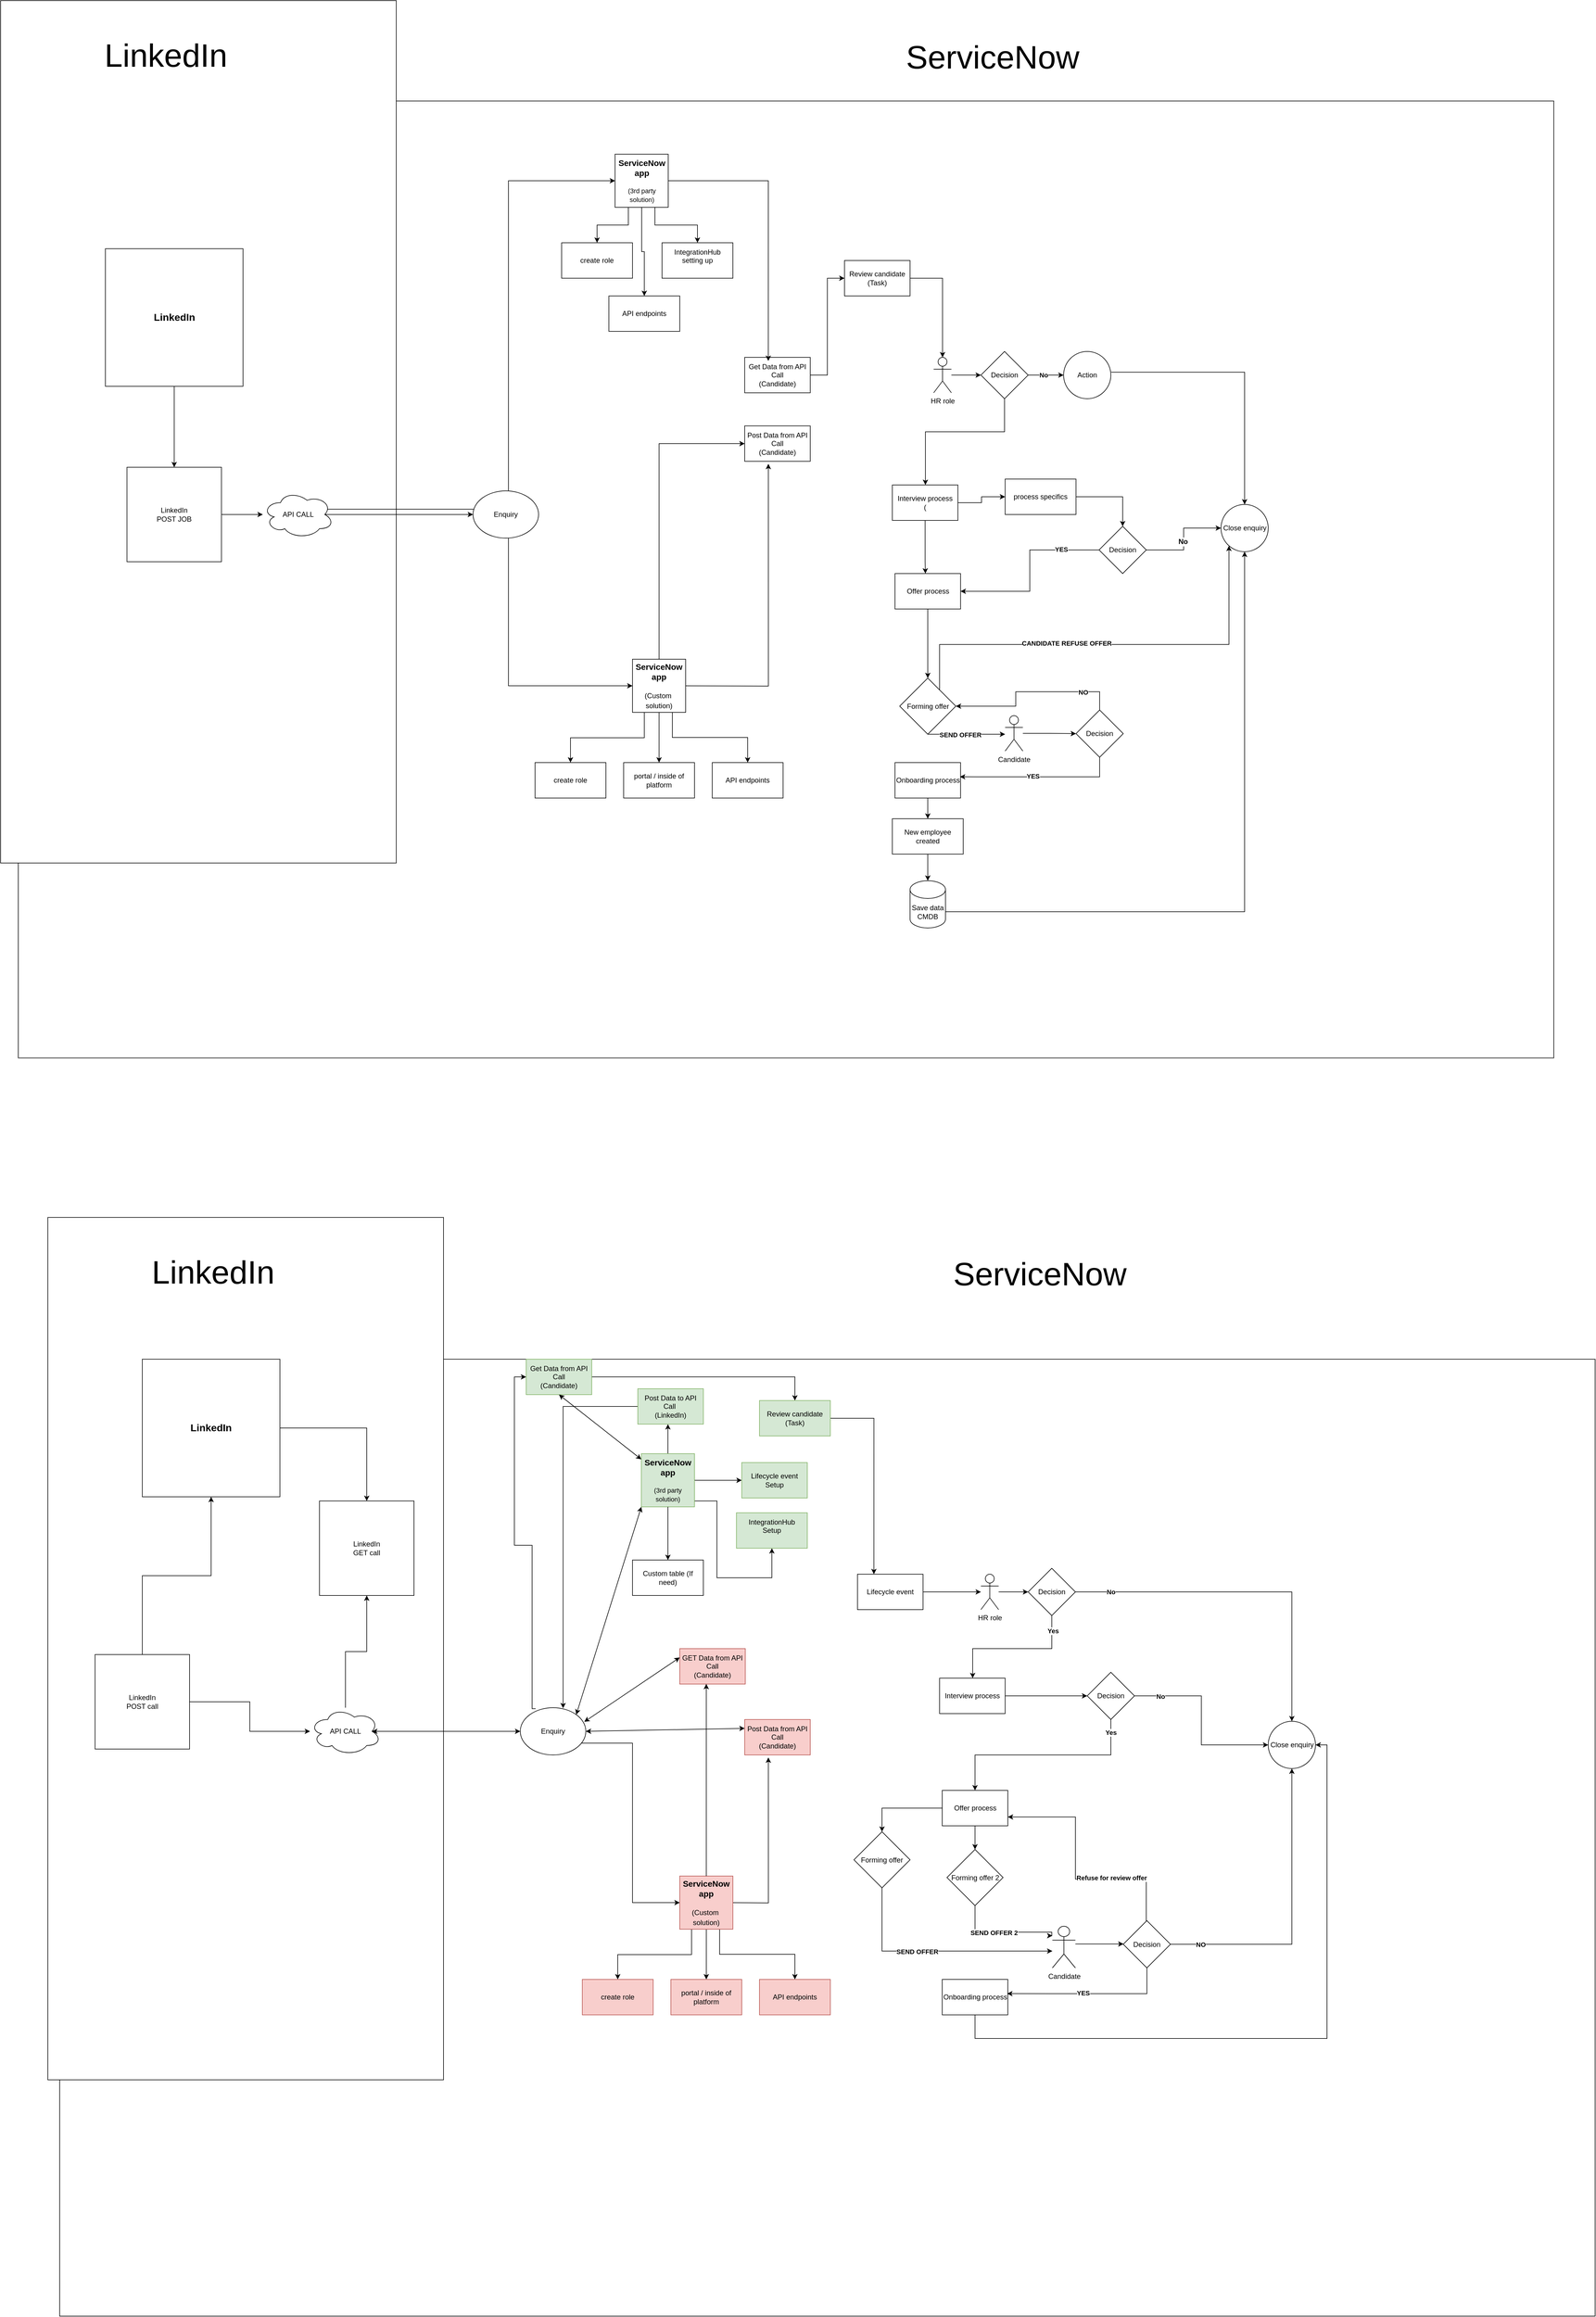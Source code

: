 <mxfile version="24.0.6" type="github">
  <diagram name="Page-1" id="X5aOQhIZP81_tIHRV2V6">
    <mxGraphModel dx="2893" dy="3366" grid="1" gridSize="10" guides="1" tooltips="1" connect="1" arrows="1" fold="1" page="1" pageScale="1" pageWidth="850" pageHeight="1100" math="0" shadow="0">
      <root>
        <mxCell id="0" />
        <mxCell id="1" parent="0" />
        <mxCell id="ArqEDXsnGxisH05dxlr8-175" value="" style="rounded=0;whiteSpace=wrap;html=1;" parent="1" vertex="1">
          <mxGeometry x="-740" y="-960" width="2600" height="1620" as="geometry" />
        </mxCell>
        <mxCell id="ArqEDXsnGxisH05dxlr8-173" value="" style="rounded=0;whiteSpace=wrap;html=1;" parent="1" vertex="1">
          <mxGeometry x="-770" y="-1130" width="670" height="1460" as="geometry" />
        </mxCell>
        <mxCell id="ArqEDXsnGxisH05dxlr8-56" style="edgeStyle=orthogonalEdgeStyle;rounded=0;orthogonalLoop=1;jettySize=auto;html=1;entryX=0.5;entryY=0;entryDx=0;entryDy=0;" parent="1" source="ArqEDXsnGxisH05dxlr8-54" target="ArqEDXsnGxisH05dxlr8-55" edge="1">
          <mxGeometry relative="1" as="geometry" />
        </mxCell>
        <mxCell id="ArqEDXsnGxisH05dxlr8-54" value="&lt;b&gt;&lt;font style=&quot;font-size: 17px;&quot;&gt;LinkedIn&lt;/font&gt;&lt;/b&gt;" style="whiteSpace=wrap;html=1;aspect=fixed;" parent="1" vertex="1">
          <mxGeometry x="-592.5" y="-710" width="233" height="233" as="geometry" />
        </mxCell>
        <mxCell id="ArqEDXsnGxisH05dxlr8-58" style="edgeStyle=orthogonalEdgeStyle;rounded=0;orthogonalLoop=1;jettySize=auto;html=1;" parent="1" source="ArqEDXsnGxisH05dxlr8-55" target="ArqEDXsnGxisH05dxlr8-57" edge="1">
          <mxGeometry relative="1" as="geometry" />
        </mxCell>
        <mxCell id="ArqEDXsnGxisH05dxlr8-55" value="LinkedIn&lt;br&gt;POST JOB" style="whiteSpace=wrap;html=1;aspect=fixed;" parent="1" vertex="1">
          <mxGeometry x="-556" y="-340" width="160" height="160" as="geometry" />
        </mxCell>
        <mxCell id="ArqEDXsnGxisH05dxlr8-163" style="edgeStyle=orthogonalEdgeStyle;rounded=0;orthogonalLoop=1;jettySize=auto;html=1;exitX=0.5;exitY=1;exitDx=0;exitDy=0;entryX=0.5;entryY=0;entryDx=0;entryDy=0;" parent="1" source="mtBoOplwOCALDo4XDjLK-2" target="ArqEDXsnGxisH05dxlr8-90" edge="1">
          <mxGeometry relative="1" as="geometry">
            <Array as="points">
              <mxPoint x="320" y="75" />
              <mxPoint x="320" y="118" />
              <mxPoint x="195" y="118" />
            </Array>
          </mxGeometry>
        </mxCell>
        <mxCell id="ArqEDXsnGxisH05dxlr8-164" style="edgeStyle=orthogonalEdgeStyle;rounded=0;orthogonalLoop=1;jettySize=auto;html=1;exitX=0.5;exitY=1;exitDx=0;exitDy=0;entryX=0.5;entryY=0;entryDx=0;entryDy=0;" parent="1" source="mtBoOplwOCALDo4XDjLK-2" target="ArqEDXsnGxisH05dxlr8-156" edge="1">
          <mxGeometry relative="1" as="geometry" />
        </mxCell>
        <mxCell id="ArqEDXsnGxisH05dxlr8-165" style="edgeStyle=orthogonalEdgeStyle;rounded=0;orthogonalLoop=1;jettySize=auto;html=1;exitX=0.75;exitY=1;exitDx=0;exitDy=0;entryX=0.5;entryY=0;entryDx=0;entryDy=0;" parent="1" source="mtBoOplwOCALDo4XDjLK-2" target="ArqEDXsnGxisH05dxlr8-158" edge="1">
          <mxGeometry relative="1" as="geometry" />
        </mxCell>
        <mxCell id="ArqEDXsnGxisH05dxlr8-186" style="edgeStyle=orthogonalEdgeStyle;rounded=0;orthogonalLoop=1;jettySize=auto;html=1;entryX=0.361;entryY=1.071;entryDx=0;entryDy=0;entryPerimeter=0;" parent="1" target="ArqEDXsnGxisH05dxlr8-234" edge="1">
          <mxGeometry relative="1" as="geometry">
            <mxPoint x="376" y="30" as="sourcePoint" />
            <mxPoint x="531.5" y="-466" as="targetPoint" />
          </mxGeometry>
        </mxCell>
        <mxCell id="ArqEDXsnGxisH05dxlr8-235" style="edgeStyle=orthogonalEdgeStyle;rounded=0;orthogonalLoop=1;jettySize=auto;html=1;exitX=0.5;exitY=0;exitDx=0;exitDy=0;entryX=0;entryY=0.5;entryDx=0;entryDy=0;" parent="1" source="mtBoOplwOCALDo4XDjLK-2" target="ArqEDXsnGxisH05dxlr8-234" edge="1">
          <mxGeometry relative="1" as="geometry" />
        </mxCell>
        <mxCell id="mtBoOplwOCALDo4XDjLK-2" value="&lt;b&gt;&lt;font style=&quot;font-size: 14px;&quot;&gt;ServiceNow app&lt;br&gt;&lt;br&gt;&lt;/font&gt;&lt;/b&gt;(Custom&amp;nbsp;&lt;br style=&quot;border-color: var(--border-color);&quot;&gt;solution)&lt;b&gt;&lt;font style=&quot;font-size: 14px;&quot;&gt;&lt;br&gt;&lt;/font&gt;&lt;/b&gt;" style="whiteSpace=wrap;html=1;aspect=fixed;" parent="1" vertex="1">
          <mxGeometry x="300" y="-15" width="90" height="90" as="geometry" />
        </mxCell>
        <mxCell id="ArqEDXsnGxisH05dxlr8-59" style="edgeStyle=orthogonalEdgeStyle;rounded=0;orthogonalLoop=1;jettySize=auto;html=1;entryX=0;entryY=0.5;entryDx=0;entryDy=0;exitX=0.875;exitY=0.5;exitDx=0;exitDy=0;exitPerimeter=0;" parent="1" source="ArqEDXsnGxisH05dxlr8-176" target="mtBoOplwOCALDo4XDjLK-2" edge="1">
          <mxGeometry relative="1" as="geometry">
            <Array as="points">
              <mxPoint x="90" y="-260" />
              <mxPoint x="90" y="30" />
            </Array>
          </mxGeometry>
        </mxCell>
        <mxCell id="ArqEDXsnGxisH05dxlr8-166" style="edgeStyle=orthogonalEdgeStyle;rounded=0;orthogonalLoop=1;jettySize=auto;html=1;exitX=0.4;exitY=0.1;exitDx=0;exitDy=0;exitPerimeter=0;entryX=0;entryY=0.5;entryDx=0;entryDy=0;" parent="1" source="ArqEDXsnGxisH05dxlr8-57" target="ArqEDXsnGxisH05dxlr8-66" edge="1">
          <mxGeometry relative="1" as="geometry">
            <Array as="points">
              <mxPoint x="90" y="-269" />
              <mxPoint x="90" y="-825" />
            </Array>
          </mxGeometry>
        </mxCell>
        <mxCell id="ArqEDXsnGxisH05dxlr8-57" value="API CALL" style="ellipse;shape=cloud;whiteSpace=wrap;html=1;" parent="1" vertex="1">
          <mxGeometry x="-326" y="-300" width="120" height="80" as="geometry" />
        </mxCell>
        <mxCell id="ArqEDXsnGxisH05dxlr8-160" style="edgeStyle=orthogonalEdgeStyle;rounded=0;orthogonalLoop=1;jettySize=auto;html=1;exitX=0.25;exitY=1;exitDx=0;exitDy=0;entryX=0.5;entryY=0;entryDx=0;entryDy=0;" parent="1" source="ArqEDXsnGxisH05dxlr8-66" target="ArqEDXsnGxisH05dxlr8-154" edge="1">
          <mxGeometry relative="1" as="geometry" />
        </mxCell>
        <mxCell id="ArqEDXsnGxisH05dxlr8-161" style="edgeStyle=orthogonalEdgeStyle;rounded=0;orthogonalLoop=1;jettySize=auto;html=1;exitX=0.75;exitY=1;exitDx=0;exitDy=0;entryX=0.5;entryY=0;entryDx=0;entryDy=0;" parent="1" source="ArqEDXsnGxisH05dxlr8-66" target="ArqEDXsnGxisH05dxlr8-157" edge="1">
          <mxGeometry relative="1" as="geometry" />
        </mxCell>
        <mxCell id="ArqEDXsnGxisH05dxlr8-162" style="edgeStyle=orthogonalEdgeStyle;rounded=0;orthogonalLoop=1;jettySize=auto;html=1;exitX=0.5;exitY=1;exitDx=0;exitDy=0;entryX=0.5;entryY=0;entryDx=0;entryDy=0;" parent="1" source="ArqEDXsnGxisH05dxlr8-66" target="ArqEDXsnGxisH05dxlr8-159" edge="1">
          <mxGeometry relative="1" as="geometry" />
        </mxCell>
        <mxCell id="ArqEDXsnGxisH05dxlr8-66" value="&lt;font style=&quot;&quot;&gt;&lt;b style=&quot;font-size: 14px;&quot;&gt;ServiceNow app&lt;/b&gt;&lt;br&gt;&lt;br&gt;&lt;font style=&quot;font-size: 11px;&quot;&gt;(3rd party solution)&lt;/font&gt;&lt;br&gt;&lt;/font&gt;" style="whiteSpace=wrap;html=1;aspect=fixed;" parent="1" vertex="1">
          <mxGeometry x="270.5" y="-870" width="90" height="90" as="geometry" />
        </mxCell>
        <mxCell id="ArqEDXsnGxisH05dxlr8-95" value="" style="edgeStyle=orthogonalEdgeStyle;rounded=0;orthogonalLoop=1;jettySize=auto;html=1;" parent="1" source="ArqEDXsnGxisH05dxlr8-74" target="ArqEDXsnGxisH05dxlr8-94" edge="1">
          <mxGeometry relative="1" as="geometry" />
        </mxCell>
        <mxCell id="ArqEDXsnGxisH05dxlr8-74" value="Interview process&lt;br&gt;(" style="whiteSpace=wrap;html=1;" parent="1" vertex="1">
          <mxGeometry x="740" y="-310" width="111" height="60" as="geometry" />
        </mxCell>
        <mxCell id="ArqEDXsnGxisH05dxlr8-195" value="" style="edgeStyle=orthogonalEdgeStyle;rounded=0;orthogonalLoop=1;jettySize=auto;html=1;" parent="1" source="ArqEDXsnGxisH05dxlr8-199" target="ArqEDXsnGxisH05dxlr8-194" edge="1">
          <mxGeometry relative="1" as="geometry" />
        </mxCell>
        <mxCell id="ArqEDXsnGxisH05dxlr8-83" value="" style="edgeStyle=orthogonalEdgeStyle;rounded=0;orthogonalLoop=1;jettySize=auto;html=1;" parent="1" source="ArqEDXsnGxisH05dxlr8-79" target="ArqEDXsnGxisH05dxlr8-82" edge="1">
          <mxGeometry relative="1" as="geometry" />
        </mxCell>
        <mxCell id="ArqEDXsnGxisH05dxlr8-79" value="Onboarding process" style="whiteSpace=wrap;html=1;" parent="1" vertex="1">
          <mxGeometry x="744.5" y="160" width="111" height="60" as="geometry" />
        </mxCell>
        <mxCell id="ArqEDXsnGxisH05dxlr8-85" value="" style="edgeStyle=orthogonalEdgeStyle;rounded=0;orthogonalLoop=1;jettySize=auto;html=1;entryX=0.5;entryY=1;entryDx=0;entryDy=0;exitX=1;exitY=0;exitDx=0;exitDy=52.5;exitPerimeter=0;" parent="1" source="ArqEDXsnGxisH05dxlr8-231" target="ArqEDXsnGxisH05dxlr8-84" edge="1">
          <mxGeometry relative="1" as="geometry">
            <mxPoint x="861" y="235" as="sourcePoint" />
            <mxPoint x="1336.5" y="-145" as="targetPoint" />
            <Array as="points">
              <mxPoint x="1337" y="412" />
            </Array>
          </mxGeometry>
        </mxCell>
        <mxCell id="ArqEDXsnGxisH05dxlr8-232" style="edgeStyle=orthogonalEdgeStyle;rounded=0;orthogonalLoop=1;jettySize=auto;html=1;" parent="1" source="ArqEDXsnGxisH05dxlr8-82" target="ArqEDXsnGxisH05dxlr8-231" edge="1">
          <mxGeometry relative="1" as="geometry" />
        </mxCell>
        <mxCell id="ArqEDXsnGxisH05dxlr8-82" value="New employee created" style="whiteSpace=wrap;html=1;" parent="1" vertex="1">
          <mxGeometry x="740" y="255" width="120" height="60" as="geometry" />
        </mxCell>
        <mxCell id="ArqEDXsnGxisH05dxlr8-84" value="Close enquiry" style="ellipse;whiteSpace=wrap;html=1;" parent="1" vertex="1">
          <mxGeometry x="1296.5" y="-277" width="80" height="80" as="geometry" />
        </mxCell>
        <mxCell id="ArqEDXsnGxisH05dxlr8-90" value="create role" style="whiteSpace=wrap;html=1;" parent="1" vertex="1">
          <mxGeometry x="135" y="160" width="120" height="60" as="geometry" />
        </mxCell>
        <mxCell id="ArqEDXsnGxisH05dxlr8-112" value="" style="edgeStyle=orthogonalEdgeStyle;rounded=0;orthogonalLoop=1;jettySize=auto;html=1;" parent="1" source="ArqEDXsnGxisH05dxlr8-94" target="ArqEDXsnGxisH05dxlr8-111" edge="1">
          <mxGeometry relative="1" as="geometry" />
        </mxCell>
        <mxCell id="ArqEDXsnGxisH05dxlr8-94" value="process specifics" style="whiteSpace=wrap;html=1;" parent="1" vertex="1">
          <mxGeometry x="931" y="-320" width="120" height="60" as="geometry" />
        </mxCell>
        <mxCell id="CUhKIX5i8bV8EMcUz8de-1" style="edgeStyle=orthogonalEdgeStyle;rounded=0;orthogonalLoop=1;jettySize=auto;html=1;" edge="1" parent="1" source="ArqEDXsnGxisH05dxlr8-97" target="ArqEDXsnGxisH05dxlr8-74">
          <mxGeometry relative="1" as="geometry">
            <Array as="points">
              <mxPoint x="930" y="-400" />
              <mxPoint x="796" y="-400" />
            </Array>
          </mxGeometry>
        </mxCell>
        <mxCell id="ArqEDXsnGxisH05dxlr8-97" value="Decision" style="rhombus;whiteSpace=wrap;html=1;" parent="1" vertex="1">
          <mxGeometry x="890" y="-536" width="80" height="80" as="geometry" />
        </mxCell>
        <mxCell id="ArqEDXsnGxisH05dxlr8-109" style="edgeStyle=orthogonalEdgeStyle;rounded=0;orthogonalLoop=1;jettySize=auto;html=1;exitX=1.008;exitY=0.439;exitDx=0;exitDy=0;entryX=0.5;entryY=0;entryDx=0;entryDy=0;exitPerimeter=0;" parent="1" source="ArqEDXsnGxisH05dxlr8-99" edge="1">
          <mxGeometry relative="1" as="geometry">
            <mxPoint x="1123.004" y="-447.716" as="sourcePoint" />
            <mxPoint x="1336.5" y="-277" as="targetPoint" />
            <Array as="points">
              <mxPoint x="1336.5" y="-501" />
            </Array>
          </mxGeometry>
        </mxCell>
        <mxCell id="ArqEDXsnGxisH05dxlr8-99" value="Action" style="ellipse;whiteSpace=wrap;html=1;" parent="1" vertex="1">
          <mxGeometry x="1030" y="-536" width="80" height="80" as="geometry" />
        </mxCell>
        <mxCell id="ArqEDXsnGxisH05dxlr8-113" style="edgeStyle=orthogonalEdgeStyle;rounded=0;orthogonalLoop=1;jettySize=auto;html=1;entryX=0;entryY=0.5;entryDx=0;entryDy=0;" parent="1" source="ArqEDXsnGxisH05dxlr8-111" target="ArqEDXsnGxisH05dxlr8-84" edge="1">
          <mxGeometry relative="1" as="geometry">
            <mxPoint x="1225.5" y="-237" as="targetPoint" />
          </mxGeometry>
        </mxCell>
        <mxCell id="ArqEDXsnGxisH05dxlr8-115" value="&lt;font style=&quot;font-size: 12px;&quot;&gt;&lt;b&gt;No&lt;/b&gt;&lt;/font&gt;" style="edgeLabel;html=1;align=center;verticalAlign=middle;resizable=0;points=[];" parent="ArqEDXsnGxisH05dxlr8-113" vertex="1" connectable="0">
          <mxGeometry x="-0.047" y="2" relative="1" as="geometry">
            <mxPoint as="offset" />
          </mxGeometry>
        </mxCell>
        <mxCell id="ArqEDXsnGxisH05dxlr8-196" style="edgeStyle=orthogonalEdgeStyle;rounded=0;orthogonalLoop=1;jettySize=auto;html=1;entryX=1;entryY=0.5;entryDx=0;entryDy=0;" parent="1" source="ArqEDXsnGxisH05dxlr8-111" target="ArqEDXsnGxisH05dxlr8-207" edge="1">
          <mxGeometry relative="1" as="geometry" />
        </mxCell>
        <mxCell id="ArqEDXsnGxisH05dxlr8-197" value="&lt;b&gt;YES&lt;/b&gt;" style="edgeLabel;html=1;align=center;verticalAlign=middle;resizable=0;points=[];" parent="ArqEDXsnGxisH05dxlr8-196" vertex="1" connectable="0">
          <mxGeometry x="-0.576" y="-1" relative="1" as="geometry">
            <mxPoint as="offset" />
          </mxGeometry>
        </mxCell>
        <mxCell id="ArqEDXsnGxisH05dxlr8-111" value="Decision" style="rhombus;whiteSpace=wrap;html=1;" parent="1" vertex="1">
          <mxGeometry x="1090" y="-240" width="80" height="80" as="geometry" />
        </mxCell>
        <mxCell id="ArqEDXsnGxisH05dxlr8-154" value="create role" style="whiteSpace=wrap;html=1;" parent="1" vertex="1">
          <mxGeometry x="180" y="-720" width="120" height="60" as="geometry" />
        </mxCell>
        <mxCell id="ArqEDXsnGxisH05dxlr8-156" value="portal / inside of platform" style="whiteSpace=wrap;html=1;" parent="1" vertex="1">
          <mxGeometry x="285" y="160" width="120" height="60" as="geometry" />
        </mxCell>
        <mxCell id="ArqEDXsnGxisH05dxlr8-157" value="IntegrationHub &lt;br&gt;setting up&lt;div&gt;&lt;br/&gt;&lt;/div&gt;" style="whiteSpace=wrap;html=1;" parent="1" vertex="1">
          <mxGeometry x="350" y="-720" width="120" height="60" as="geometry" />
        </mxCell>
        <mxCell id="ArqEDXsnGxisH05dxlr8-158" value="API endpoints" style="whiteSpace=wrap;html=1;" parent="1" vertex="1">
          <mxGeometry x="435" y="160" width="120" height="60" as="geometry" />
        </mxCell>
        <mxCell id="ArqEDXsnGxisH05dxlr8-159" value="API endpoints" style="whiteSpace=wrap;html=1;" parent="1" vertex="1">
          <mxGeometry x="260" y="-630" width="120" height="60" as="geometry" />
        </mxCell>
        <mxCell id="ArqEDXsnGxisH05dxlr8-168" value="" style="edgeStyle=orthogonalEdgeStyle;rounded=0;orthogonalLoop=1;jettySize=auto;html=1;fontStyle=1" parent="1" source="ArqEDXsnGxisH05dxlr8-97" target="ArqEDXsnGxisH05dxlr8-99" edge="1">
          <mxGeometry relative="1" as="geometry">
            <mxPoint x="970" y="-496" as="sourcePoint" />
            <mxPoint x="1030" y="-496" as="targetPoint" />
            <Array as="points">
              <mxPoint x="910" y="-496" />
            </Array>
          </mxGeometry>
        </mxCell>
        <mxCell id="ArqEDXsnGxisH05dxlr8-169" value="&lt;b&gt;No&lt;/b&gt;" style="edgeLabel;html=1;align=center;verticalAlign=middle;resizable=0;points=[];" parent="ArqEDXsnGxisH05dxlr8-168" vertex="1" connectable="0">
          <mxGeometry x="-0.15" relative="1" as="geometry">
            <mxPoint as="offset" />
          </mxGeometry>
        </mxCell>
        <mxCell id="ArqEDXsnGxisH05dxlr8-170" value="&lt;font style=&quot;font-size: 55px;&quot;&gt;LinkedIn&lt;br&gt;&lt;br&gt;&lt;/font&gt;" style="text;html=1;align=center;verticalAlign=middle;whiteSpace=wrap;rounded=0;" parent="1" vertex="1">
          <mxGeometry x="-520" y="-1020" width="60" height="30" as="geometry" />
        </mxCell>
        <mxCell id="ArqEDXsnGxisH05dxlr8-171" value="&lt;font style=&quot;font-size: 55px;&quot;&gt;ServiceNow&lt;/font&gt;" style="text;html=1;align=center;verticalAlign=middle;whiteSpace=wrap;rounded=0;" parent="1" vertex="1">
          <mxGeometry x="880" y="-1050" width="60" height="30" as="geometry" />
        </mxCell>
        <mxCell id="ArqEDXsnGxisH05dxlr8-177" value="" style="edgeStyle=orthogonalEdgeStyle;rounded=0;orthogonalLoop=1;jettySize=auto;html=1;entryX=0;entryY=0.5;entryDx=0;entryDy=0;exitX=0.875;exitY=0.5;exitDx=0;exitDy=0;exitPerimeter=0;" parent="1" source="ArqEDXsnGxisH05dxlr8-57" target="ArqEDXsnGxisH05dxlr8-176" edge="1">
          <mxGeometry relative="1" as="geometry">
            <mxPoint x="-221" y="-260" as="sourcePoint" />
            <mxPoint x="300" y="30" as="targetPoint" />
            <Array as="points" />
          </mxGeometry>
        </mxCell>
        <mxCell id="ArqEDXsnGxisH05dxlr8-176" value="Enquiry" style="ellipse;whiteSpace=wrap;html=1;" parent="1" vertex="1">
          <mxGeometry x="30" y="-300" width="111" height="80" as="geometry" />
        </mxCell>
        <mxCell id="ArqEDXsnGxisH05dxlr8-190" style="edgeStyle=orthogonalEdgeStyle;rounded=0;orthogonalLoop=1;jettySize=auto;html=1;" parent="1" source="ArqEDXsnGxisH05dxlr8-72" target="ArqEDXsnGxisH05dxlr8-188" edge="1">
          <mxGeometry relative="1" as="geometry" />
        </mxCell>
        <mxCell id="ArqEDXsnGxisH05dxlr8-72" value="Review candidate&lt;br&gt;(Task)" style="whiteSpace=wrap;html=1;" parent="1" vertex="1">
          <mxGeometry x="659" y="-690" width="111" height="60" as="geometry" />
        </mxCell>
        <mxCell id="ArqEDXsnGxisH05dxlr8-187" style="edgeStyle=orthogonalEdgeStyle;rounded=0;orthogonalLoop=1;jettySize=auto;html=1;entryX=0;entryY=0.5;entryDx=0;entryDy=0;" parent="1" source="ArqEDXsnGxisH05dxlr8-181" target="ArqEDXsnGxisH05dxlr8-72" edge="1">
          <mxGeometry relative="1" as="geometry" />
        </mxCell>
        <mxCell id="ArqEDXsnGxisH05dxlr8-181" value="Get Data from API Call&lt;br&gt;(Candidate)" style="whiteSpace=wrap;html=1;" parent="1" vertex="1">
          <mxGeometry x="490" y="-526" width="111" height="60" as="geometry" />
        </mxCell>
        <mxCell id="ArqEDXsnGxisH05dxlr8-182" style="edgeStyle=orthogonalEdgeStyle;rounded=0;orthogonalLoop=1;jettySize=auto;html=1;entryX=0.36;entryY=0.1;entryDx=0;entryDy=0;entryPerimeter=0;" parent="1" source="ArqEDXsnGxisH05dxlr8-66" target="ArqEDXsnGxisH05dxlr8-181" edge="1">
          <mxGeometry relative="1" as="geometry" />
        </mxCell>
        <mxCell id="ArqEDXsnGxisH05dxlr8-191" style="edgeStyle=orthogonalEdgeStyle;rounded=0;orthogonalLoop=1;jettySize=auto;html=1;entryX=0;entryY=0.5;entryDx=0;entryDy=0;" parent="1" source="ArqEDXsnGxisH05dxlr8-188" target="ArqEDXsnGxisH05dxlr8-97" edge="1">
          <mxGeometry relative="1" as="geometry" />
        </mxCell>
        <mxCell id="ArqEDXsnGxisH05dxlr8-188" value="HR role" style="shape=umlActor;verticalLabelPosition=bottom;verticalAlign=top;html=1;outlineConnect=0;" parent="1" vertex="1">
          <mxGeometry x="810" y="-526" width="30" height="60" as="geometry" />
        </mxCell>
        <mxCell id="ArqEDXsnGxisH05dxlr8-216" style="edgeStyle=orthogonalEdgeStyle;rounded=0;orthogonalLoop=1;jettySize=auto;html=1;entryX=0.99;entryY=0.401;entryDx=0;entryDy=0;entryPerimeter=0;" parent="1" source="ArqEDXsnGxisH05dxlr8-194" target="ArqEDXsnGxisH05dxlr8-79" edge="1">
          <mxGeometry relative="1" as="geometry">
            <mxPoint x="855.5" y="118" as="targetPoint" />
            <Array as="points">
              <mxPoint x="1091" y="184" />
            </Array>
          </mxGeometry>
        </mxCell>
        <mxCell id="ArqEDXsnGxisH05dxlr8-217" value="&lt;b style=&quot;border-color: var(--border-color);&quot;&gt;YES&lt;/b&gt;" style="edgeLabel;html=1;align=center;verticalAlign=middle;resizable=0;points=[];" parent="ArqEDXsnGxisH05dxlr8-216" vertex="1" connectable="0">
          <mxGeometry x="0.085" y="-1" relative="1" as="geometry">
            <mxPoint as="offset" />
          </mxGeometry>
        </mxCell>
        <mxCell id="ArqEDXsnGxisH05dxlr8-228" style="edgeStyle=orthogonalEdgeStyle;rounded=0;orthogonalLoop=1;jettySize=auto;html=1;entryX=1;entryY=0.5;entryDx=0;entryDy=0;" parent="1" source="ArqEDXsnGxisH05dxlr8-194" target="ArqEDXsnGxisH05dxlr8-213" edge="1">
          <mxGeometry relative="1" as="geometry">
            <Array as="points">
              <mxPoint x="1091" y="40" />
              <mxPoint x="949" y="40" />
              <mxPoint x="949" y="65" />
            </Array>
          </mxGeometry>
        </mxCell>
        <mxCell id="ArqEDXsnGxisH05dxlr8-229" value="&lt;b&gt;NO&lt;/b&gt;" style="edgeLabel;html=1;align=center;verticalAlign=middle;resizable=0;points=[];" parent="ArqEDXsnGxisH05dxlr8-228" vertex="1" connectable="0">
          <mxGeometry x="-0.602" y="1" relative="1" as="geometry">
            <mxPoint as="offset" />
          </mxGeometry>
        </mxCell>
        <mxCell id="ArqEDXsnGxisH05dxlr8-194" value="Decision" style="rhombus;whiteSpace=wrap;html=1;" parent="1" vertex="1">
          <mxGeometry x="1051" y="71" width="80" height="80" as="geometry" />
        </mxCell>
        <mxCell id="ArqEDXsnGxisH05dxlr8-199" value="Candidate" style="shape=umlActor;verticalLabelPosition=bottom;verticalAlign=top;html=1;outlineConnect=0;" parent="1" vertex="1">
          <mxGeometry x="931" y="80.5" width="30" height="60" as="geometry" />
        </mxCell>
        <mxCell id="ArqEDXsnGxisH05dxlr8-208" value="" style="edgeStyle=orthogonalEdgeStyle;rounded=0;orthogonalLoop=1;jettySize=auto;html=1;" parent="1" source="ArqEDXsnGxisH05dxlr8-74" target="ArqEDXsnGxisH05dxlr8-207" edge="1">
          <mxGeometry relative="1" as="geometry">
            <mxPoint x="800" y="-207" as="sourcePoint" />
            <mxPoint x="800" y="-70" as="targetPoint" />
            <Array as="points">
              <mxPoint x="796" y="-180" />
              <mxPoint x="796" y="-180" />
            </Array>
          </mxGeometry>
        </mxCell>
        <mxCell id="ArqEDXsnGxisH05dxlr8-214" style="edgeStyle=orthogonalEdgeStyle;rounded=0;orthogonalLoop=1;jettySize=auto;html=1;entryX=0.5;entryY=0;entryDx=0;entryDy=0;" parent="1" source="ArqEDXsnGxisH05dxlr8-207" target="ArqEDXsnGxisH05dxlr8-213" edge="1">
          <mxGeometry relative="1" as="geometry">
            <Array as="points">
              <mxPoint x="800" y="-40" />
              <mxPoint x="800" y="-40" />
            </Array>
          </mxGeometry>
        </mxCell>
        <mxCell id="ArqEDXsnGxisH05dxlr8-207" value="Offer process" style="whiteSpace=wrap;html=1;" parent="1" vertex="1">
          <mxGeometry x="744.5" y="-160" width="111" height="60" as="geometry" />
        </mxCell>
        <mxCell id="ArqEDXsnGxisH05dxlr8-215" style="edgeStyle=orthogonalEdgeStyle;rounded=0;orthogonalLoop=1;jettySize=auto;html=1;exitX=0.5;exitY=1;exitDx=0;exitDy=0;" parent="1" source="ArqEDXsnGxisH05dxlr8-213" target="ArqEDXsnGxisH05dxlr8-199" edge="1">
          <mxGeometry relative="1" as="geometry">
            <mxPoint x="847.5" y="89.5" as="sourcePoint" />
            <Array as="points">
              <mxPoint x="900" y="112" />
              <mxPoint x="900" y="112" />
            </Array>
          </mxGeometry>
        </mxCell>
        <mxCell id="ArqEDXsnGxisH05dxlr8-226" value="&lt;b&gt;SEND OFFER&lt;/b&gt;" style="edgeLabel;html=1;align=center;verticalAlign=middle;resizable=0;points=[];" parent="ArqEDXsnGxisH05dxlr8-215" vertex="1" connectable="0">
          <mxGeometry x="-0.16" y="-1" relative="1" as="geometry">
            <mxPoint as="offset" />
          </mxGeometry>
        </mxCell>
        <mxCell id="ArqEDXsnGxisH05dxlr8-213" value="Forming offer" style="rhombus;whiteSpace=wrap;html=1;" parent="1" vertex="1">
          <mxGeometry x="752.5" y="17" width="95" height="95" as="geometry" />
        </mxCell>
        <mxCell id="ArqEDXsnGxisH05dxlr8-221" style="edgeStyle=orthogonalEdgeStyle;rounded=0;orthogonalLoop=1;jettySize=auto;html=1;" parent="1" source="ArqEDXsnGxisH05dxlr8-213" target="ArqEDXsnGxisH05dxlr8-84" edge="1">
          <mxGeometry relative="1" as="geometry">
            <mxPoint x="960" y="-40" as="sourcePoint" />
            <Array as="points">
              <mxPoint x="820" y="-40" />
              <mxPoint x="1310" y="-40" />
            </Array>
          </mxGeometry>
        </mxCell>
        <mxCell id="ArqEDXsnGxisH05dxlr8-222" value="&lt;b&gt;CANDIDATE REFUSE OFFER&lt;/b&gt;" style="edgeLabel;html=1;align=center;verticalAlign=middle;resizable=0;points=[];" parent="ArqEDXsnGxisH05dxlr8-221" vertex="1" connectable="0">
          <mxGeometry x="-0.492" y="2" relative="1" as="geometry">
            <mxPoint x="105" as="offset" />
          </mxGeometry>
        </mxCell>
        <mxCell id="ArqEDXsnGxisH05dxlr8-231" value="Save data CMDB" style="shape=cylinder3;whiteSpace=wrap;html=1;boundedLbl=1;backgroundOutline=1;size=15;" parent="1" vertex="1">
          <mxGeometry x="770" y="360" width="60" height="80" as="geometry" />
        </mxCell>
        <mxCell id="ArqEDXsnGxisH05dxlr8-234" value="Post Data from API Call&lt;br&gt;(Candidate)" style="whiteSpace=wrap;html=1;" parent="1" vertex="1">
          <mxGeometry x="490" y="-410" width="111" height="60" as="geometry" />
        </mxCell>
        <mxCell id="CUhKIX5i8bV8EMcUz8de-5" value="" style="rounded=0;whiteSpace=wrap;html=1;" vertex="1" parent="1">
          <mxGeometry x="-670" y="1170" width="2600" height="1620" as="geometry" />
        </mxCell>
        <mxCell id="CUhKIX5i8bV8EMcUz8de-6" value="" style="rounded=0;whiteSpace=wrap;html=1;" vertex="1" parent="1">
          <mxGeometry x="-690" y="930" width="670" height="1460" as="geometry" />
        </mxCell>
        <mxCell id="CUhKIX5i8bV8EMcUz8de-88" style="edgeStyle=orthogonalEdgeStyle;rounded=0;orthogonalLoop=1;jettySize=auto;html=1;entryX=0.5;entryY=0;entryDx=0;entryDy=0;" edge="1" parent="1" source="CUhKIX5i8bV8EMcUz8de-8" target="CUhKIX5i8bV8EMcUz8de-86">
          <mxGeometry relative="1" as="geometry" />
        </mxCell>
        <mxCell id="CUhKIX5i8bV8EMcUz8de-8" value="&lt;b&gt;&lt;font style=&quot;font-size: 17px;&quot;&gt;LinkedIn&lt;/font&gt;&lt;/b&gt;" style="whiteSpace=wrap;html=1;aspect=fixed;" vertex="1" parent="1">
          <mxGeometry x="-530" y="1170" width="233" height="233" as="geometry" />
        </mxCell>
        <mxCell id="CUhKIX5i8bV8EMcUz8de-9" style="edgeStyle=orthogonalEdgeStyle;rounded=0;orthogonalLoop=1;jettySize=auto;html=1;" edge="1" parent="1" source="CUhKIX5i8bV8EMcUz8de-10" target="CUhKIX5i8bV8EMcUz8de-19">
          <mxGeometry relative="1" as="geometry">
            <Array as="points">
              <mxPoint x="-348" y="1750" />
              <mxPoint x="-348" y="1800" />
            </Array>
          </mxGeometry>
        </mxCell>
        <mxCell id="CUhKIX5i8bV8EMcUz8de-87" style="edgeStyle=orthogonalEdgeStyle;rounded=0;orthogonalLoop=1;jettySize=auto;html=1;" edge="1" parent="1" source="CUhKIX5i8bV8EMcUz8de-10" target="CUhKIX5i8bV8EMcUz8de-8">
          <mxGeometry relative="1" as="geometry" />
        </mxCell>
        <mxCell id="CUhKIX5i8bV8EMcUz8de-10" value="LinkedIn&lt;br&gt;POST call" style="whiteSpace=wrap;html=1;aspect=fixed;" vertex="1" parent="1">
          <mxGeometry x="-610" y="1670" width="160" height="160" as="geometry" />
        </mxCell>
        <mxCell id="CUhKIX5i8bV8EMcUz8de-11" style="edgeStyle=orthogonalEdgeStyle;rounded=0;orthogonalLoop=1;jettySize=auto;html=1;exitX=0.5;exitY=1;exitDx=0;exitDy=0;entryX=0.5;entryY=0;entryDx=0;entryDy=0;" edge="1" parent="1" source="CUhKIX5i8bV8EMcUz8de-16" target="CUhKIX5i8bV8EMcUz8de-33">
          <mxGeometry relative="1" as="geometry">
            <Array as="points">
              <mxPoint x="400" y="2135" />
              <mxPoint x="400" y="2178" />
              <mxPoint x="275" y="2178" />
            </Array>
          </mxGeometry>
        </mxCell>
        <mxCell id="CUhKIX5i8bV8EMcUz8de-12" style="edgeStyle=orthogonalEdgeStyle;rounded=0;orthogonalLoop=1;jettySize=auto;html=1;exitX=0.5;exitY=1;exitDx=0;exitDy=0;entryX=0.5;entryY=0;entryDx=0;entryDy=0;" edge="1" parent="1" source="CUhKIX5i8bV8EMcUz8de-16" target="CUhKIX5i8bV8EMcUz8de-46">
          <mxGeometry relative="1" as="geometry" />
        </mxCell>
        <mxCell id="CUhKIX5i8bV8EMcUz8de-13" style="edgeStyle=orthogonalEdgeStyle;rounded=0;orthogonalLoop=1;jettySize=auto;html=1;exitX=0.75;exitY=1;exitDx=0;exitDy=0;entryX=0.5;entryY=0;entryDx=0;entryDy=0;" edge="1" parent="1" source="CUhKIX5i8bV8EMcUz8de-16" target="CUhKIX5i8bV8EMcUz8de-48">
          <mxGeometry relative="1" as="geometry" />
        </mxCell>
        <mxCell id="CUhKIX5i8bV8EMcUz8de-14" style="edgeStyle=orthogonalEdgeStyle;rounded=0;orthogonalLoop=1;jettySize=auto;html=1;entryX=0.361;entryY=1.071;entryDx=0;entryDy=0;entryPerimeter=0;" edge="1" parent="1" target="CUhKIX5i8bV8EMcUz8de-78">
          <mxGeometry relative="1" as="geometry">
            <mxPoint x="456" y="2090" as="sourcePoint" />
            <mxPoint x="611.5" y="1594" as="targetPoint" />
          </mxGeometry>
        </mxCell>
        <mxCell id="CUhKIX5i8bV8EMcUz8de-16" value="&lt;b&gt;&lt;font style=&quot;font-size: 14px;&quot;&gt;ServiceNow app&lt;br&gt;&lt;br&gt;&lt;/font&gt;&lt;/b&gt;(Custom&amp;nbsp;&lt;br style=&quot;border-color: var(--border-color);&quot;&gt;solution)&lt;b&gt;&lt;font style=&quot;font-size: 14px;&quot;&gt;&lt;br&gt;&lt;/font&gt;&lt;/b&gt;" style="whiteSpace=wrap;html=1;aspect=fixed;fillColor=#f8cecc;strokeColor=#b85450;" vertex="1" parent="1">
          <mxGeometry x="380" y="2045" width="90" height="90" as="geometry" />
        </mxCell>
        <mxCell id="CUhKIX5i8bV8EMcUz8de-89" style="edgeStyle=orthogonalEdgeStyle;rounded=0;orthogonalLoop=1;jettySize=auto;html=1;entryX=0.5;entryY=1;entryDx=0;entryDy=0;" edge="1" parent="1" source="CUhKIX5i8bV8EMcUz8de-19" target="CUhKIX5i8bV8EMcUz8de-86">
          <mxGeometry relative="1" as="geometry" />
        </mxCell>
        <mxCell id="CUhKIX5i8bV8EMcUz8de-19" value="API CALL" style="ellipse;shape=cloud;whiteSpace=wrap;html=1;" vertex="1" parent="1">
          <mxGeometry x="-246" y="1760" width="120" height="80" as="geometry" />
        </mxCell>
        <mxCell id="CUhKIX5i8bV8EMcUz8de-98" style="edgeStyle=orthogonalEdgeStyle;rounded=0;orthogonalLoop=1;jettySize=auto;html=1;" edge="1" parent="1" source="CUhKIX5i8bV8EMcUz8de-23" target="CUhKIX5i8bV8EMcUz8de-47">
          <mxGeometry relative="1" as="geometry">
            <Array as="points">
              <mxPoint x="443" y="1410" />
              <mxPoint x="443" y="1540" />
              <mxPoint x="536" y="1540" />
            </Array>
          </mxGeometry>
        </mxCell>
        <mxCell id="CUhKIX5i8bV8EMcUz8de-111" style="edgeStyle=orthogonalEdgeStyle;rounded=0;orthogonalLoop=1;jettySize=auto;html=1;" edge="1" parent="1" source="CUhKIX5i8bV8EMcUz8de-23" target="CUhKIX5i8bV8EMcUz8de-59">
          <mxGeometry relative="1" as="geometry">
            <Array as="points">
              <mxPoint x="360" y="1290" />
              <mxPoint x="360" y="1290" />
            </Array>
          </mxGeometry>
        </mxCell>
        <mxCell id="CUhKIX5i8bV8EMcUz8de-136" style="edgeStyle=orthogonalEdgeStyle;rounded=0;orthogonalLoop=1;jettySize=auto;html=1;" edge="1" parent="1" source="CUhKIX5i8bV8EMcUz8de-23" target="CUhKIX5i8bV8EMcUz8de-135">
          <mxGeometry relative="1" as="geometry" />
        </mxCell>
        <mxCell id="CUhKIX5i8bV8EMcUz8de-23" value="&lt;font style=&quot;&quot;&gt;&lt;b style=&quot;font-size: 14px;&quot;&gt;ServiceNow app&lt;/b&gt;&lt;br&gt;&lt;br&gt;&lt;font style=&quot;font-size: 11px;&quot;&gt;(3rd party solution)&lt;/font&gt;&lt;br&gt;&lt;/font&gt;" style="whiteSpace=wrap;html=1;aspect=fixed;fillColor=#d5e8d4;strokeColor=#82b366;" vertex="1" parent="1">
          <mxGeometry x="315" y="1330" width="90" height="90" as="geometry" />
        </mxCell>
        <mxCell id="CUhKIX5i8bV8EMcUz8de-130" style="edgeStyle=orthogonalEdgeStyle;rounded=0;orthogonalLoop=1;jettySize=auto;html=1;" edge="1" parent="1" source="CUhKIX5i8bV8EMcUz8de-25" target="CUhKIX5i8bV8EMcUz8de-44">
          <mxGeometry relative="1" as="geometry" />
        </mxCell>
        <mxCell id="CUhKIX5i8bV8EMcUz8de-25" value="Interview process" style="whiteSpace=wrap;html=1;" vertex="1" parent="1">
          <mxGeometry x="820" y="1710" width="111" height="60" as="geometry" />
        </mxCell>
        <mxCell id="CUhKIX5i8bV8EMcUz8de-26" value="" style="edgeStyle=orthogonalEdgeStyle;rounded=0;orthogonalLoop=1;jettySize=auto;html=1;" edge="1" parent="1" source="CUhKIX5i8bV8EMcUz8de-68" target="CUhKIX5i8bV8EMcUz8de-67">
          <mxGeometry relative="1" as="geometry">
            <Array as="points">
              <mxPoint x="1070" y="2160" />
              <mxPoint x="1070" y="2160" />
            </Array>
          </mxGeometry>
        </mxCell>
        <mxCell id="CUhKIX5i8bV8EMcUz8de-123" style="edgeStyle=orthogonalEdgeStyle;rounded=0;orthogonalLoop=1;jettySize=auto;html=1;entryX=1;entryY=0.5;entryDx=0;entryDy=0;" edge="1" parent="1" source="CUhKIX5i8bV8EMcUz8de-28" target="CUhKIX5i8bV8EMcUz8de-32">
          <mxGeometry relative="1" as="geometry">
            <Array as="points">
              <mxPoint x="880" y="2320" />
              <mxPoint x="1476" y="2320" />
              <mxPoint x="1476" y="1823" />
            </Array>
          </mxGeometry>
        </mxCell>
        <mxCell id="CUhKIX5i8bV8EMcUz8de-28" value="Onboarding process" style="whiteSpace=wrap;html=1;" vertex="1" parent="1">
          <mxGeometry x="824.5" y="2220" width="111" height="60" as="geometry" />
        </mxCell>
        <mxCell id="CUhKIX5i8bV8EMcUz8de-32" value="Close enquiry" style="ellipse;whiteSpace=wrap;html=1;" vertex="1" parent="1">
          <mxGeometry x="1376.5" y="1783" width="80" height="80" as="geometry" />
        </mxCell>
        <mxCell id="CUhKIX5i8bV8EMcUz8de-33" value="create role" style="whiteSpace=wrap;html=1;fillColor=#f8cecc;strokeColor=#b85450;" vertex="1" parent="1">
          <mxGeometry x="215" y="2220" width="120" height="60" as="geometry" />
        </mxCell>
        <mxCell id="CUhKIX5i8bV8EMcUz8de-36" style="edgeStyle=orthogonalEdgeStyle;rounded=0;orthogonalLoop=1;jettySize=auto;html=1;" edge="1" parent="1" source="CUhKIX5i8bV8EMcUz8de-37" target="CUhKIX5i8bV8EMcUz8de-25">
          <mxGeometry relative="1" as="geometry">
            <Array as="points">
              <mxPoint x="1010" y="1660" />
              <mxPoint x="876" y="1660" />
            </Array>
          </mxGeometry>
        </mxCell>
        <mxCell id="CUhKIX5i8bV8EMcUz8de-113" value="&lt;b&gt;Yes&lt;/b&gt;" style="edgeLabel;html=1;align=center;verticalAlign=middle;resizable=0;points=[];" vertex="1" connectable="0" parent="CUhKIX5i8bV8EMcUz8de-36">
          <mxGeometry x="-0.786" y="2" relative="1" as="geometry">
            <mxPoint as="offset" />
          </mxGeometry>
        </mxCell>
        <mxCell id="CUhKIX5i8bV8EMcUz8de-37" value="Decision" style="rhombus;whiteSpace=wrap;html=1;" vertex="1" parent="1">
          <mxGeometry x="970" y="1524" width="80" height="80" as="geometry" />
        </mxCell>
        <mxCell id="CUhKIX5i8bV8EMcUz8de-131" style="edgeStyle=orthogonalEdgeStyle;rounded=0;orthogonalLoop=1;jettySize=auto;html=1;" edge="1" parent="1" source="CUhKIX5i8bV8EMcUz8de-44" target="CUhKIX5i8bV8EMcUz8de-71">
          <mxGeometry relative="1" as="geometry">
            <Array as="points">
              <mxPoint x="1110" y="1840" />
              <mxPoint x="880" y="1840" />
            </Array>
          </mxGeometry>
        </mxCell>
        <mxCell id="CUhKIX5i8bV8EMcUz8de-134" value="&lt;b&gt;Yes&lt;/b&gt;" style="edgeLabel;html=1;align=center;verticalAlign=middle;resizable=0;points=[];" vertex="1" connectable="0" parent="CUhKIX5i8bV8EMcUz8de-131">
          <mxGeometry x="-0.875" relative="1" as="geometry">
            <mxPoint as="offset" />
          </mxGeometry>
        </mxCell>
        <mxCell id="CUhKIX5i8bV8EMcUz8de-132" style="edgeStyle=orthogonalEdgeStyle;rounded=0;orthogonalLoop=1;jettySize=auto;html=1;entryX=0;entryY=0.5;entryDx=0;entryDy=0;" edge="1" parent="1" source="CUhKIX5i8bV8EMcUz8de-44" target="CUhKIX5i8bV8EMcUz8de-32">
          <mxGeometry relative="1" as="geometry" />
        </mxCell>
        <mxCell id="CUhKIX5i8bV8EMcUz8de-133" value="&lt;b&gt;No&lt;/b&gt;" style="edgeLabel;html=1;align=center;verticalAlign=middle;resizable=0;points=[];" vertex="1" connectable="0" parent="CUhKIX5i8bV8EMcUz8de-132">
          <mxGeometry x="-0.718" y="-1" relative="1" as="geometry">
            <mxPoint as="offset" />
          </mxGeometry>
        </mxCell>
        <mxCell id="CUhKIX5i8bV8EMcUz8de-44" value="Decision" style="rhombus;whiteSpace=wrap;html=1;" vertex="1" parent="1">
          <mxGeometry x="1070" y="1700" width="80" height="80" as="geometry" />
        </mxCell>
        <mxCell id="CUhKIX5i8bV8EMcUz8de-46" value="portal / inside of platform" style="whiteSpace=wrap;html=1;fillColor=#f8cecc;strokeColor=#b85450;" vertex="1" parent="1">
          <mxGeometry x="365" y="2220" width="120" height="60" as="geometry" />
        </mxCell>
        <mxCell id="CUhKIX5i8bV8EMcUz8de-47" value="IntegrationHub &lt;br&gt;Setup&lt;br&gt;&lt;div&gt;&lt;br&gt;&lt;/div&gt;" style="whiteSpace=wrap;html=1;fillColor=#d5e8d4;strokeColor=#82b366;" vertex="1" parent="1">
          <mxGeometry x="476" y="1430" width="120" height="60" as="geometry" />
        </mxCell>
        <mxCell id="CUhKIX5i8bV8EMcUz8de-48" value="API endpoints" style="whiteSpace=wrap;html=1;fillColor=#f8cecc;strokeColor=#b85450;" vertex="1" parent="1">
          <mxGeometry x="515" y="2220" width="120" height="60" as="geometry" />
        </mxCell>
        <mxCell id="CUhKIX5i8bV8EMcUz8de-49" value="Custom table (If need)" style="whiteSpace=wrap;html=1;" vertex="1" parent="1">
          <mxGeometry x="300" y="1510" width="120" height="60" as="geometry" />
        </mxCell>
        <mxCell id="CUhKIX5i8bV8EMcUz8de-50" value="" style="edgeStyle=orthogonalEdgeStyle;rounded=0;orthogonalLoop=1;jettySize=auto;html=1;fontStyle=1;entryX=0.5;entryY=0;entryDx=0;entryDy=0;" edge="1" parent="1" source="CUhKIX5i8bV8EMcUz8de-37" target="CUhKIX5i8bV8EMcUz8de-32">
          <mxGeometry relative="1" as="geometry">
            <mxPoint x="1050" y="1564" as="sourcePoint" />
            <mxPoint x="1180.0" y="1564" as="targetPoint" />
            <Array as="points">
              <mxPoint x="1417" y="1564" />
            </Array>
          </mxGeometry>
        </mxCell>
        <mxCell id="CUhKIX5i8bV8EMcUz8de-51" value="&lt;b&gt;No&lt;/b&gt;" style="edgeLabel;html=1;align=center;verticalAlign=middle;resizable=0;points=[];" vertex="1" connectable="0" parent="CUhKIX5i8bV8EMcUz8de-50">
          <mxGeometry x="-0.15" relative="1" as="geometry">
            <mxPoint x="-189" as="offset" />
          </mxGeometry>
        </mxCell>
        <mxCell id="CUhKIX5i8bV8EMcUz8de-52" value="&lt;font style=&quot;font-size: 55px;&quot;&gt;LinkedIn&lt;br&gt;&lt;br&gt;&lt;/font&gt;" style="text;html=1;align=center;verticalAlign=middle;whiteSpace=wrap;rounded=0;" vertex="1" parent="1">
          <mxGeometry x="-440" y="1040" width="60" height="30" as="geometry" />
        </mxCell>
        <mxCell id="CUhKIX5i8bV8EMcUz8de-53" value="&lt;font style=&quot;font-size: 55px;&quot;&gt;ServiceNow&lt;/font&gt;" style="text;html=1;align=center;verticalAlign=middle;whiteSpace=wrap;rounded=0;" vertex="1" parent="1">
          <mxGeometry x="960" y="1010" width="60" height="30" as="geometry" />
        </mxCell>
        <mxCell id="CUhKIX5i8bV8EMcUz8de-56" style="edgeStyle=orthogonalEdgeStyle;rounded=0;orthogonalLoop=1;jettySize=auto;html=1;" edge="1" parent="1" source="CUhKIX5i8bV8EMcUz8de-57" target="CUhKIX5i8bV8EMcUz8de-62">
          <mxGeometry relative="1" as="geometry" />
        </mxCell>
        <mxCell id="CUhKIX5i8bV8EMcUz8de-57" value="Lifecycle event" style="whiteSpace=wrap;html=1;" vertex="1" parent="1">
          <mxGeometry x="681" y="1534" width="111" height="60" as="geometry" />
        </mxCell>
        <mxCell id="CUhKIX5i8bV8EMcUz8de-109" style="edgeStyle=orthogonalEdgeStyle;rounded=0;orthogonalLoop=1;jettySize=auto;html=1;entryX=0.653;entryY=0.012;entryDx=0;entryDy=0;entryPerimeter=0;" edge="1" parent="1" source="CUhKIX5i8bV8EMcUz8de-59" target="CUhKIX5i8bV8EMcUz8de-93">
          <mxGeometry relative="1" as="geometry" />
        </mxCell>
        <mxCell id="CUhKIX5i8bV8EMcUz8de-59" value="Post Data to API Call&amp;nbsp;&lt;br&gt;(LinkedIn)" style="whiteSpace=wrap;html=1;fillColor=#d5e8d4;strokeColor=#82b366;" vertex="1" parent="1">
          <mxGeometry x="309" y="1220" width="111" height="60" as="geometry" />
        </mxCell>
        <mxCell id="CUhKIX5i8bV8EMcUz8de-61" style="edgeStyle=orthogonalEdgeStyle;rounded=0;orthogonalLoop=1;jettySize=auto;html=1;entryX=0;entryY=0.5;entryDx=0;entryDy=0;" edge="1" parent="1" source="CUhKIX5i8bV8EMcUz8de-62" target="CUhKIX5i8bV8EMcUz8de-37">
          <mxGeometry relative="1" as="geometry" />
        </mxCell>
        <mxCell id="CUhKIX5i8bV8EMcUz8de-62" value="HR role" style="shape=umlActor;verticalLabelPosition=bottom;verticalAlign=top;html=1;outlineConnect=0;" vertex="1" parent="1">
          <mxGeometry x="890" y="1534" width="30" height="60" as="geometry" />
        </mxCell>
        <mxCell id="CUhKIX5i8bV8EMcUz8de-63" style="edgeStyle=orthogonalEdgeStyle;rounded=0;orthogonalLoop=1;jettySize=auto;html=1;entryX=0.99;entryY=0.401;entryDx=0;entryDy=0;entryPerimeter=0;" edge="1" parent="1" source="CUhKIX5i8bV8EMcUz8de-67" target="CUhKIX5i8bV8EMcUz8de-28">
          <mxGeometry relative="1" as="geometry">
            <mxPoint x="935.5" y="2178" as="targetPoint" />
            <Array as="points">
              <mxPoint x="1171" y="2244" />
            </Array>
          </mxGeometry>
        </mxCell>
        <mxCell id="CUhKIX5i8bV8EMcUz8de-64" value="&lt;b style=&quot;border-color: var(--border-color);&quot;&gt;YES&lt;/b&gt;" style="edgeLabel;html=1;align=center;verticalAlign=middle;resizable=0;points=[];" vertex="1" connectable="0" parent="CUhKIX5i8bV8EMcUz8de-63">
          <mxGeometry x="0.085" y="-1" relative="1" as="geometry">
            <mxPoint as="offset" />
          </mxGeometry>
        </mxCell>
        <mxCell id="CUhKIX5i8bV8EMcUz8de-117" style="edgeStyle=orthogonalEdgeStyle;rounded=0;orthogonalLoop=1;jettySize=auto;html=1;entryX=0.5;entryY=1;entryDx=0;entryDy=0;" edge="1" parent="1" source="CUhKIX5i8bV8EMcUz8de-67" target="CUhKIX5i8bV8EMcUz8de-32">
          <mxGeometry relative="1" as="geometry">
            <mxPoint x="1420" y="1940" as="targetPoint" />
          </mxGeometry>
        </mxCell>
        <mxCell id="CUhKIX5i8bV8EMcUz8de-118" value="&lt;b&gt;NO&lt;/b&gt;" style="edgeLabel;html=1;align=center;verticalAlign=middle;resizable=0;points=[];" vertex="1" connectable="0" parent="CUhKIX5i8bV8EMcUz8de-117">
          <mxGeometry x="-0.798" relative="1" as="geometry">
            <mxPoint as="offset" />
          </mxGeometry>
        </mxCell>
        <mxCell id="CUhKIX5i8bV8EMcUz8de-67" value="Decision" style="rhombus;whiteSpace=wrap;html=1;" vertex="1" parent="1">
          <mxGeometry x="1131" y="2120.5" width="80" height="80" as="geometry" />
        </mxCell>
        <mxCell id="CUhKIX5i8bV8EMcUz8de-68" value="Candidate" style="shape=umlActor;verticalLabelPosition=bottom;verticalAlign=top;html=1;outlineConnect=0;" vertex="1" parent="1">
          <mxGeometry x="1011" y="2130" width="39" height="70.5" as="geometry" />
        </mxCell>
        <mxCell id="CUhKIX5i8bV8EMcUz8de-70" style="edgeStyle=orthogonalEdgeStyle;rounded=0;orthogonalLoop=1;jettySize=auto;html=1;entryX=0.5;entryY=0;entryDx=0;entryDy=0;exitX=0;exitY=0.5;exitDx=0;exitDy=0;" edge="1" parent="1" source="CUhKIX5i8bV8EMcUz8de-71" target="CUhKIX5i8bV8EMcUz8de-74">
          <mxGeometry relative="1" as="geometry">
            <Array as="points">
              <mxPoint x="723" y="1930" />
            </Array>
          </mxGeometry>
        </mxCell>
        <mxCell id="CUhKIX5i8bV8EMcUz8de-120" style="edgeStyle=orthogonalEdgeStyle;rounded=0;orthogonalLoop=1;jettySize=auto;html=1;entryX=0.5;entryY=0;entryDx=0;entryDy=0;" edge="1" parent="1" source="CUhKIX5i8bV8EMcUz8de-71" target="CUhKIX5i8bV8EMcUz8de-114">
          <mxGeometry relative="1" as="geometry" />
        </mxCell>
        <mxCell id="CUhKIX5i8bV8EMcUz8de-71" value="Offer process" style="whiteSpace=wrap;html=1;" vertex="1" parent="1">
          <mxGeometry x="824.5" y="1900" width="111" height="60" as="geometry" />
        </mxCell>
        <mxCell id="CUhKIX5i8bV8EMcUz8de-72" style="edgeStyle=orthogonalEdgeStyle;rounded=0;orthogonalLoop=1;jettySize=auto;html=1;exitX=0.5;exitY=1;exitDx=0;exitDy=0;" edge="1" parent="1" source="CUhKIX5i8bV8EMcUz8de-74" target="CUhKIX5i8bV8EMcUz8de-68">
          <mxGeometry relative="1" as="geometry">
            <mxPoint x="927.5" y="2149.5" as="sourcePoint" />
            <Array as="points">
              <mxPoint x="980" y="2172" />
              <mxPoint x="980" y="2172" />
            </Array>
          </mxGeometry>
        </mxCell>
        <mxCell id="CUhKIX5i8bV8EMcUz8de-73" value="&lt;b&gt;SEND OFFER&lt;/b&gt;" style="edgeLabel;html=1;align=center;verticalAlign=middle;resizable=0;points=[];" vertex="1" connectable="0" parent="CUhKIX5i8bV8EMcUz8de-72">
          <mxGeometry x="-0.16" y="-1" relative="1" as="geometry">
            <mxPoint as="offset" />
          </mxGeometry>
        </mxCell>
        <mxCell id="CUhKIX5i8bV8EMcUz8de-74" value="Forming offer" style="rhombus;whiteSpace=wrap;html=1;" vertex="1" parent="1">
          <mxGeometry x="675" y="1970" width="95" height="95" as="geometry" />
        </mxCell>
        <mxCell id="CUhKIX5i8bV8EMcUz8de-75" style="edgeStyle=orthogonalEdgeStyle;rounded=0;orthogonalLoop=1;jettySize=auto;html=1;entryX=1;entryY=0.75;entryDx=0;entryDy=0;exitX=0.5;exitY=0;exitDx=0;exitDy=0;" edge="1" parent="1" source="CUhKIX5i8bV8EMcUz8de-67" target="CUhKIX5i8bV8EMcUz8de-71">
          <mxGeometry relative="1" as="geometry">
            <mxPoint x="1040" y="2020" as="sourcePoint" />
            <Array as="points">
              <mxPoint x="1170" y="2121" />
              <mxPoint x="1170" y="2050" />
              <mxPoint x="1050" y="2050" />
              <mxPoint x="1050" y="1945" />
            </Array>
          </mxGeometry>
        </mxCell>
        <mxCell id="CUhKIX5i8bV8EMcUz8de-76" value="&lt;b&gt;Refuse for review offer&lt;/b&gt;" style="edgeLabel;html=1;align=center;verticalAlign=middle;resizable=0;points=[];" vertex="1" connectable="0" parent="CUhKIX5i8bV8EMcUz8de-75">
          <mxGeometry x="-0.492" y="2" relative="1" as="geometry">
            <mxPoint x="-26" y="-4" as="offset" />
          </mxGeometry>
        </mxCell>
        <mxCell id="CUhKIX5i8bV8EMcUz8de-78" value="Post Data from API Call&lt;br&gt;(Candidate)" style="whiteSpace=wrap;html=1;fillColor=#f8cecc;strokeColor=#b85450;" vertex="1" parent="1">
          <mxGeometry x="490" y="1780" width="111" height="60" as="geometry" />
        </mxCell>
        <mxCell id="CUhKIX5i8bV8EMcUz8de-97" style="edgeStyle=orthogonalEdgeStyle;rounded=0;orthogonalLoop=1;jettySize=auto;html=1;entryX=0.5;entryY=0;entryDx=0;entryDy=0;" edge="1" parent="1" source="CUhKIX5i8bV8EMcUz8de-79" target="CUhKIX5i8bV8EMcUz8de-81">
          <mxGeometry relative="1" as="geometry" />
        </mxCell>
        <mxCell id="CUhKIX5i8bV8EMcUz8de-79" value="Get Data from API Call&lt;br&gt;(Candidate)" style="whiteSpace=wrap;html=1;fillColor=#d5e8d4;strokeColor=#82b366;" vertex="1" parent="1">
          <mxGeometry x="120" y="1170" width="111" height="60" as="geometry" />
        </mxCell>
        <mxCell id="CUhKIX5i8bV8EMcUz8de-112" style="edgeStyle=orthogonalEdgeStyle;rounded=0;orthogonalLoop=1;jettySize=auto;html=1;exitX=1;exitY=0.5;exitDx=0;exitDy=0;entryX=0.25;entryY=0;entryDx=0;entryDy=0;" edge="1" parent="1" source="CUhKIX5i8bV8EMcUz8de-81" target="CUhKIX5i8bV8EMcUz8de-57">
          <mxGeometry relative="1" as="geometry" />
        </mxCell>
        <mxCell id="CUhKIX5i8bV8EMcUz8de-81" value="Review candidate&lt;br&gt;(Task)" style="whiteSpace=wrap;html=1;fillColor=#d5e8d4;strokeColor=#82b366;" vertex="1" parent="1">
          <mxGeometry x="515" y="1240" width="120" height="60" as="geometry" />
        </mxCell>
        <mxCell id="CUhKIX5i8bV8EMcUz8de-86" value="LinkedIn&lt;br&gt;GET call" style="whiteSpace=wrap;html=1;aspect=fixed;" vertex="1" parent="1">
          <mxGeometry x="-230" y="1410" width="160" height="160" as="geometry" />
        </mxCell>
        <mxCell id="CUhKIX5i8bV8EMcUz8de-90" value="" style="endArrow=classic;startArrow=classic;html=1;rounded=0;exitX=0.875;exitY=0.5;exitDx=0;exitDy=0;exitPerimeter=0;" edge="1" parent="1">
          <mxGeometry width="50" height="50" relative="1" as="geometry">
            <mxPoint x="-141.0" y="1800" as="sourcePoint" />
            <mxPoint x="110.0" y="1800" as="targetPoint" />
          </mxGeometry>
        </mxCell>
        <mxCell id="CUhKIX5i8bV8EMcUz8de-94" style="edgeStyle=orthogonalEdgeStyle;rounded=0;orthogonalLoop=1;jettySize=auto;html=1;entryX=0;entryY=0.5;entryDx=0;entryDy=0;" edge="1" parent="1" source="CUhKIX5i8bV8EMcUz8de-93" target="CUhKIX5i8bV8EMcUz8de-16">
          <mxGeometry relative="1" as="geometry">
            <Array as="points">
              <mxPoint x="300" y="1820" />
              <mxPoint x="300" y="2090" />
            </Array>
          </mxGeometry>
        </mxCell>
        <mxCell id="CUhKIX5i8bV8EMcUz8de-108" style="edgeStyle=orthogonalEdgeStyle;rounded=0;orthogonalLoop=1;jettySize=auto;html=1;entryX=0;entryY=0.5;entryDx=0;entryDy=0;exitX=0.234;exitY=0.021;exitDx=0;exitDy=0;exitPerimeter=0;" edge="1" parent="1" source="CUhKIX5i8bV8EMcUz8de-93" target="CUhKIX5i8bV8EMcUz8de-79">
          <mxGeometry relative="1" as="geometry">
            <mxPoint x="90" y="1220" as="targetPoint" />
            <Array as="points">
              <mxPoint x="130" y="1762" />
              <mxPoint x="130" y="1485" />
              <mxPoint x="100" y="1485" />
              <mxPoint x="100" y="1200" />
            </Array>
          </mxGeometry>
        </mxCell>
        <mxCell id="CUhKIX5i8bV8EMcUz8de-93" value="Enquiry" style="ellipse;whiteSpace=wrap;html=1;" vertex="1" parent="1">
          <mxGeometry x="110" y="1760" width="111" height="80" as="geometry" />
        </mxCell>
        <mxCell id="CUhKIX5i8bV8EMcUz8de-102" style="edgeStyle=orthogonalEdgeStyle;rounded=0;orthogonalLoop=1;jettySize=auto;html=1;" edge="1" parent="1" source="CUhKIX5i8bV8EMcUz8de-23">
          <mxGeometry relative="1" as="geometry">
            <mxPoint x="360" y="1510" as="targetPoint" />
            <Array as="points" />
          </mxGeometry>
        </mxCell>
        <mxCell id="CUhKIX5i8bV8EMcUz8de-104" value="" style="endArrow=classic;startArrow=classic;html=1;rounded=0;entryX=0.5;entryY=1;entryDx=0;entryDy=0;" edge="1" parent="1" source="CUhKIX5i8bV8EMcUz8de-23" target="CUhKIX5i8bV8EMcUz8de-79">
          <mxGeometry width="50" height="50" relative="1" as="geometry">
            <mxPoint x="120" y="1440" as="sourcePoint" />
            <mxPoint x="170" y="1390" as="targetPoint" />
          </mxGeometry>
        </mxCell>
        <mxCell id="CUhKIX5i8bV8EMcUz8de-107" value="" style="endArrow=classic;startArrow=classic;html=1;rounded=0;entryX=0;entryY=1;entryDx=0;entryDy=0;exitX=1;exitY=0;exitDx=0;exitDy=0;" edge="1" parent="1" source="CUhKIX5i8bV8EMcUz8de-93" target="CUhKIX5i8bV8EMcUz8de-23">
          <mxGeometry width="50" height="50" relative="1" as="geometry">
            <mxPoint x="210" y="1510" as="sourcePoint" />
            <mxPoint x="260" y="1460" as="targetPoint" />
          </mxGeometry>
        </mxCell>
        <mxCell id="CUhKIX5i8bV8EMcUz8de-114" value="Forming offer 2" style="rhombus;whiteSpace=wrap;html=1;" vertex="1" parent="1">
          <mxGeometry x="832.5" y="2000" width="95" height="95" as="geometry" />
        </mxCell>
        <mxCell id="CUhKIX5i8bV8EMcUz8de-115" style="edgeStyle=orthogonalEdgeStyle;rounded=0;orthogonalLoop=1;jettySize=auto;html=1;exitX=0.5;exitY=1;exitDx=0;exitDy=0;" edge="1" parent="1" source="CUhKIX5i8bV8EMcUz8de-114" target="CUhKIX5i8bV8EMcUz8de-68">
          <mxGeometry relative="1" as="geometry">
            <mxPoint x="733" y="2075" as="sourcePoint" />
            <Array as="points">
              <mxPoint x="880" y="2140" />
              <mxPoint x="1010" y="2140" />
              <mxPoint x="1010" y="2146" />
            </Array>
            <mxPoint x="1010" y="2190" as="targetPoint" />
          </mxGeometry>
        </mxCell>
        <mxCell id="CUhKIX5i8bV8EMcUz8de-116" value="&lt;b&gt;SEND OFFER 2&lt;/b&gt;" style="edgeLabel;html=1;align=center;verticalAlign=middle;resizable=0;points=[];" vertex="1" connectable="0" parent="CUhKIX5i8bV8EMcUz8de-115">
          <mxGeometry x="-0.16" y="-1" relative="1" as="geometry">
            <mxPoint as="offset" />
          </mxGeometry>
        </mxCell>
        <mxCell id="CUhKIX5i8bV8EMcUz8de-125" value="GET Data from API Call&lt;br&gt;(Candidate)" style="whiteSpace=wrap;html=1;fillColor=#f8cecc;strokeColor=#b85450;" vertex="1" parent="1">
          <mxGeometry x="380" y="1660" width="111" height="60" as="geometry" />
        </mxCell>
        <mxCell id="CUhKIX5i8bV8EMcUz8de-126" value="" style="endArrow=classic;startArrow=classic;html=1;rounded=0;exitX=0.976;exitY=0.299;exitDx=0;exitDy=0;entryX=0;entryY=0.25;entryDx=0;entryDy=0;exitPerimeter=0;" edge="1" parent="1" source="CUhKIX5i8bV8EMcUz8de-93" target="CUhKIX5i8bV8EMcUz8de-125">
          <mxGeometry width="50" height="50" relative="1" as="geometry">
            <mxPoint x="620" y="1900" as="sourcePoint" />
            <mxPoint x="670" y="1850" as="targetPoint" />
          </mxGeometry>
        </mxCell>
        <mxCell id="CUhKIX5i8bV8EMcUz8de-127" value="" style="endArrow=classic;startArrow=classic;html=1;rounded=0;entryX=0;entryY=0.25;entryDx=0;entryDy=0;exitX=1;exitY=0.5;exitDx=0;exitDy=0;" edge="1" parent="1" source="CUhKIX5i8bV8EMcUz8de-93" target="CUhKIX5i8bV8EMcUz8de-78">
          <mxGeometry width="50" height="50" relative="1" as="geometry">
            <mxPoint x="620" y="1900" as="sourcePoint" />
            <mxPoint x="670" y="1850" as="targetPoint" />
          </mxGeometry>
        </mxCell>
        <mxCell id="CUhKIX5i8bV8EMcUz8de-129" style="edgeStyle=orthogonalEdgeStyle;rounded=0;orthogonalLoop=1;jettySize=auto;html=1;entryX=0.405;entryY=0.995;entryDx=0;entryDy=0;entryPerimeter=0;" edge="1" parent="1" source="CUhKIX5i8bV8EMcUz8de-16" target="CUhKIX5i8bV8EMcUz8de-125">
          <mxGeometry relative="1" as="geometry" />
        </mxCell>
        <mxCell id="CUhKIX5i8bV8EMcUz8de-135" value="Lifecycle event&lt;br&gt;Setup" style="whiteSpace=wrap;html=1;fillColor=#d5e8d4;strokeColor=#82b366;" vertex="1" parent="1">
          <mxGeometry x="485" y="1345" width="111" height="60" as="geometry" />
        </mxCell>
      </root>
    </mxGraphModel>
  </diagram>
</mxfile>
